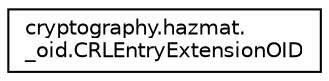 digraph "Graphical Class Hierarchy"
{
 // LATEX_PDF_SIZE
  edge [fontname="Helvetica",fontsize="10",labelfontname="Helvetica",labelfontsize="10"];
  node [fontname="Helvetica",fontsize="10",shape=record];
  rankdir="LR";
  Node0 [label="cryptography.hazmat.\l_oid.CRLEntryExtensionOID",height=0.2,width=0.4,color="black", fillcolor="white", style="filled",URL="$classcryptography_1_1hazmat_1_1__oid_1_1CRLEntryExtensionOID.html",tooltip=" "];
}
